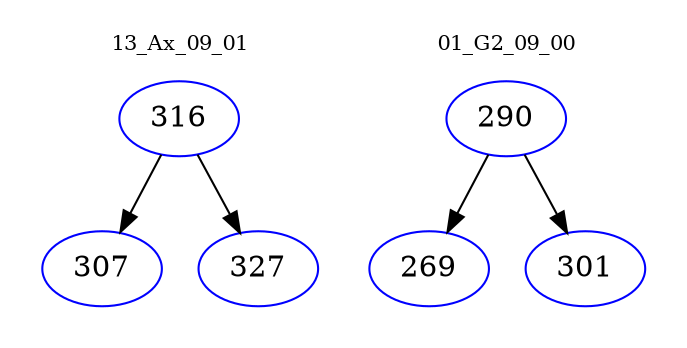 digraph{
subgraph cluster_0 {
color = white
label = "13_Ax_09_01";
fontsize=10;
T0_316 [label="316", color="blue"]
T0_316 -> T0_307 [color="black"]
T0_307 [label="307", color="blue"]
T0_316 -> T0_327 [color="black"]
T0_327 [label="327", color="blue"]
}
subgraph cluster_1 {
color = white
label = "01_G2_09_00";
fontsize=10;
T1_290 [label="290", color="blue"]
T1_290 -> T1_269 [color="black"]
T1_269 [label="269", color="blue"]
T1_290 -> T1_301 [color="black"]
T1_301 [label="301", color="blue"]
}
}

